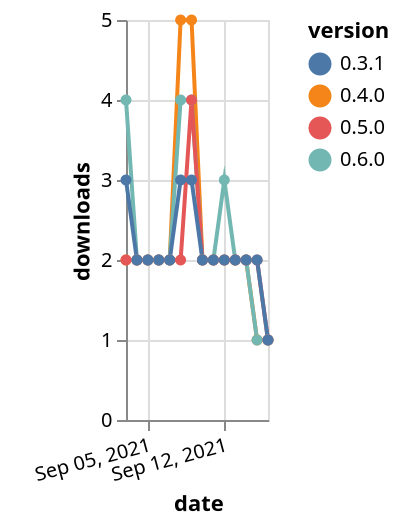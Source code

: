 {"$schema": "https://vega.github.io/schema/vega-lite/v5.json", "description": "A simple bar chart with embedded data.", "data": {"values": [{"date": "2021-09-03", "total": 2874, "delta": 2, "version": "0.4.0"}, {"date": "2021-09-04", "total": 2876, "delta": 2, "version": "0.4.0"}, {"date": "2021-09-05", "total": 2878, "delta": 2, "version": "0.4.0"}, {"date": "2021-09-06", "total": 2880, "delta": 2, "version": "0.4.0"}, {"date": "2021-09-07", "total": 2882, "delta": 2, "version": "0.4.0"}, {"date": "2021-09-08", "total": 2887, "delta": 5, "version": "0.4.0"}, {"date": "2021-09-09", "total": 2892, "delta": 5, "version": "0.4.0"}, {"date": "2021-09-10", "total": 2894, "delta": 2, "version": "0.4.0"}, {"date": "2021-09-11", "total": 2896, "delta": 2, "version": "0.4.0"}, {"date": "2021-09-12", "total": 2898, "delta": 2, "version": "0.4.0"}, {"date": "2021-09-13", "total": 2900, "delta": 2, "version": "0.4.0"}, {"date": "2021-09-14", "total": 2902, "delta": 2, "version": "0.4.0"}, {"date": "2021-09-15", "total": 2903, "delta": 1, "version": "0.4.0"}, {"date": "2021-09-16", "total": 2904, "delta": 1, "version": "0.4.0"}, {"date": "2021-09-03", "total": 2352, "delta": 4, "version": "0.6.0"}, {"date": "2021-09-04", "total": 2354, "delta": 2, "version": "0.6.0"}, {"date": "2021-09-05", "total": 2356, "delta": 2, "version": "0.6.0"}, {"date": "2021-09-06", "total": 2358, "delta": 2, "version": "0.6.0"}, {"date": "2021-09-07", "total": 2360, "delta": 2, "version": "0.6.0"}, {"date": "2021-09-08", "total": 2364, "delta": 4, "version": "0.6.0"}, {"date": "2021-09-09", "total": 2368, "delta": 4, "version": "0.6.0"}, {"date": "2021-09-10", "total": 2370, "delta": 2, "version": "0.6.0"}, {"date": "2021-09-11", "total": 2372, "delta": 2, "version": "0.6.0"}, {"date": "2021-09-12", "total": 2375, "delta": 3, "version": "0.6.0"}, {"date": "2021-09-13", "total": 2377, "delta": 2, "version": "0.6.0"}, {"date": "2021-09-14", "total": 2379, "delta": 2, "version": "0.6.0"}, {"date": "2021-09-15", "total": 2380, "delta": 1, "version": "0.6.0"}, {"date": "2021-09-16", "total": 2381, "delta": 1, "version": "0.6.0"}, {"date": "2021-09-03", "total": 2442, "delta": 2, "version": "0.5.0"}, {"date": "2021-09-04", "total": 2444, "delta": 2, "version": "0.5.0"}, {"date": "2021-09-05", "total": 2446, "delta": 2, "version": "0.5.0"}, {"date": "2021-09-06", "total": 2448, "delta": 2, "version": "0.5.0"}, {"date": "2021-09-07", "total": 2450, "delta": 2, "version": "0.5.0"}, {"date": "2021-09-08", "total": 2452, "delta": 2, "version": "0.5.0"}, {"date": "2021-09-09", "total": 2456, "delta": 4, "version": "0.5.0"}, {"date": "2021-09-10", "total": 2458, "delta": 2, "version": "0.5.0"}, {"date": "2021-09-11", "total": 2460, "delta": 2, "version": "0.5.0"}, {"date": "2021-09-12", "total": 2462, "delta": 2, "version": "0.5.0"}, {"date": "2021-09-13", "total": 2464, "delta": 2, "version": "0.5.0"}, {"date": "2021-09-14", "total": 2466, "delta": 2, "version": "0.5.0"}, {"date": "2021-09-15", "total": 2468, "delta": 2, "version": "0.5.0"}, {"date": "2021-09-16", "total": 2469, "delta": 1, "version": "0.5.0"}, {"date": "2021-09-03", "total": 2502, "delta": 3, "version": "0.3.1"}, {"date": "2021-09-04", "total": 2504, "delta": 2, "version": "0.3.1"}, {"date": "2021-09-05", "total": 2506, "delta": 2, "version": "0.3.1"}, {"date": "2021-09-06", "total": 2508, "delta": 2, "version": "0.3.1"}, {"date": "2021-09-07", "total": 2510, "delta": 2, "version": "0.3.1"}, {"date": "2021-09-08", "total": 2513, "delta": 3, "version": "0.3.1"}, {"date": "2021-09-09", "total": 2516, "delta": 3, "version": "0.3.1"}, {"date": "2021-09-10", "total": 2518, "delta": 2, "version": "0.3.1"}, {"date": "2021-09-11", "total": 2520, "delta": 2, "version": "0.3.1"}, {"date": "2021-09-12", "total": 2522, "delta": 2, "version": "0.3.1"}, {"date": "2021-09-13", "total": 2524, "delta": 2, "version": "0.3.1"}, {"date": "2021-09-14", "total": 2526, "delta": 2, "version": "0.3.1"}, {"date": "2021-09-15", "total": 2528, "delta": 2, "version": "0.3.1"}, {"date": "2021-09-16", "total": 2529, "delta": 1, "version": "0.3.1"}]}, "width": "container", "mark": {"type": "line", "point": {"filled": true}}, "encoding": {"x": {"field": "date", "type": "temporal", "timeUnit": "yearmonthdate", "title": "date", "axis": {"labelAngle": -15}}, "y": {"field": "delta", "type": "quantitative", "title": "downloads"}, "color": {"field": "version", "type": "nominal"}, "tooltip": {"field": "delta"}}}